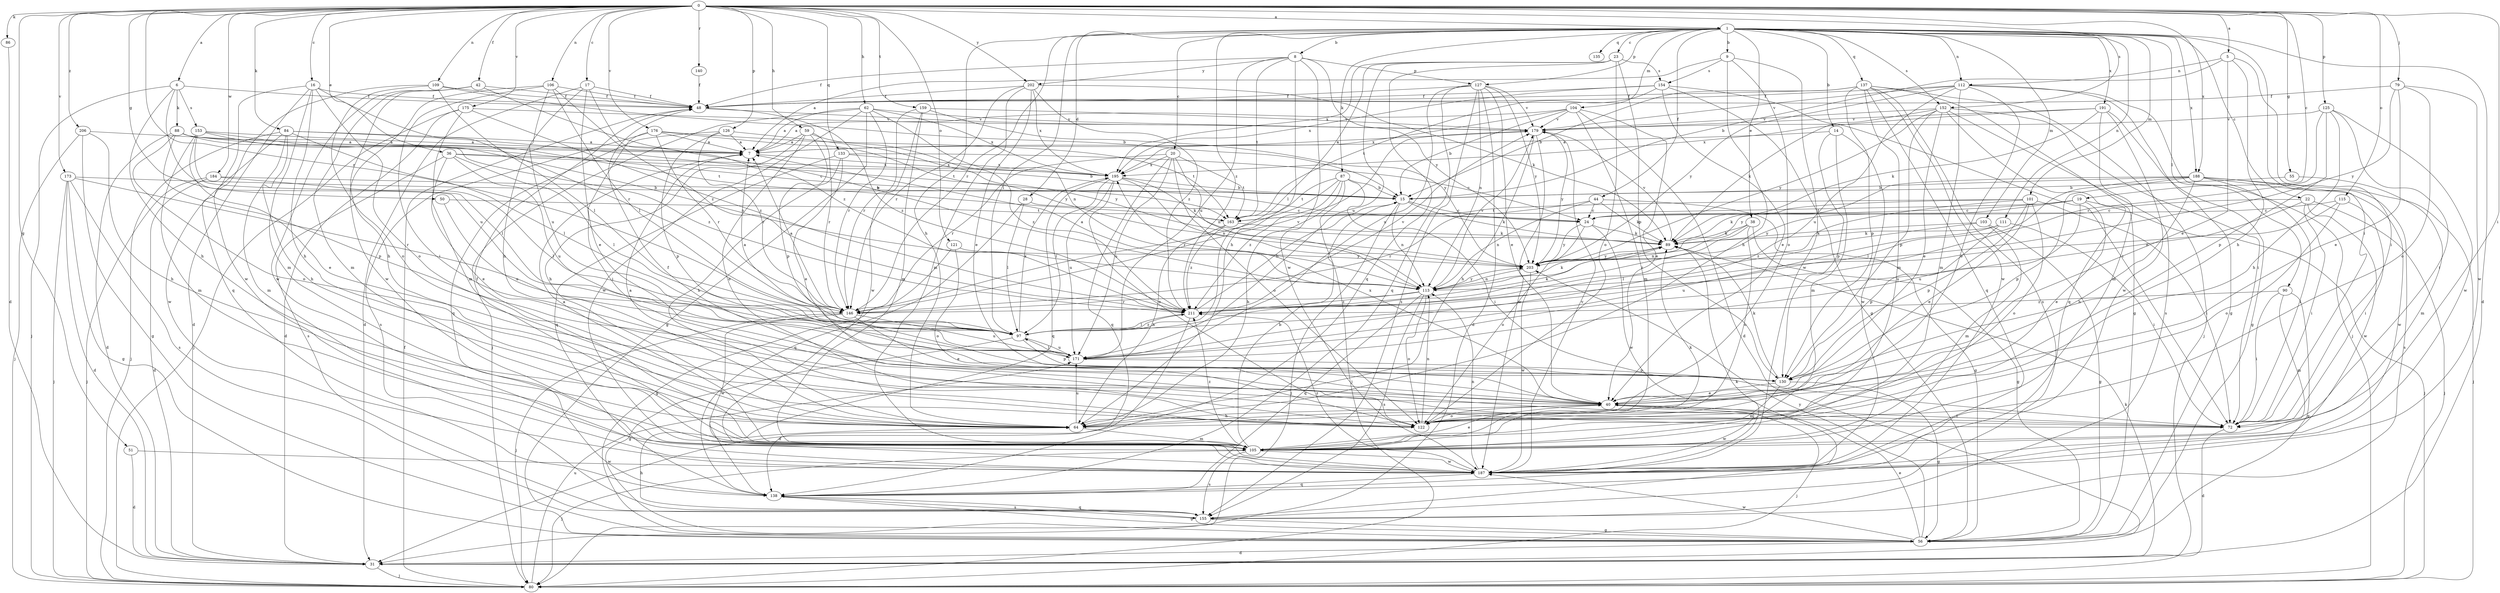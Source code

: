 strict digraph  {
0;
1;
5;
6;
7;
8;
9;
14;
15;
16;
17;
19;
20;
22;
23;
24;
28;
31;
36;
38;
40;
42;
44;
48;
50;
51;
55;
56;
59;
62;
64;
72;
79;
80;
84;
86;
87;
88;
89;
90;
97;
101;
103;
104;
105;
106;
109;
111;
112;
113;
115;
121;
122;
125;
126;
127;
130;
133;
135;
137;
138;
140;
146;
152;
153;
154;
155;
159;
163;
171;
173;
175;
176;
179;
184;
187;
188;
191;
195;
202;
203;
206;
211;
0 -> 1  [label=a];
0 -> 5  [label=a];
0 -> 6  [label=a];
0 -> 16  [label=c];
0 -> 17  [label=c];
0 -> 19  [label=c];
0 -> 36  [label=e];
0 -> 42  [label=f];
0 -> 50  [label=g];
0 -> 51  [label=g];
0 -> 55  [label=g];
0 -> 59  [label=h];
0 -> 62  [label=h];
0 -> 72  [label=i];
0 -> 79  [label=j];
0 -> 84  [label=k];
0 -> 86  [label=k];
0 -> 106  [label=n];
0 -> 109  [label=n];
0 -> 115  [label=o];
0 -> 121  [label=o];
0 -> 125  [label=p];
0 -> 126  [label=p];
0 -> 133  [label=q];
0 -> 140  [label=r];
0 -> 146  [label=r];
0 -> 152  [label=s];
0 -> 159  [label=t];
0 -> 173  [label=v];
0 -> 175  [label=v];
0 -> 176  [label=v];
0 -> 184  [label=w];
0 -> 188  [label=x];
0 -> 202  [label=y];
0 -> 206  [label=z];
1 -> 8  [label=b];
1 -> 9  [label=b];
1 -> 14  [label=b];
1 -> 20  [label=c];
1 -> 22  [label=c];
1 -> 23  [label=c];
1 -> 28  [label=d];
1 -> 31  [label=d];
1 -> 38  [label=e];
1 -> 44  [label=f];
1 -> 64  [label=h];
1 -> 72  [label=i];
1 -> 87  [label=k];
1 -> 90  [label=l];
1 -> 97  [label=l];
1 -> 101  [label=m];
1 -> 103  [label=m];
1 -> 104  [label=m];
1 -> 111  [label=n];
1 -> 112  [label=n];
1 -> 127  [label=p];
1 -> 135  [label=q];
1 -> 137  [label=q];
1 -> 146  [label=r];
1 -> 152  [label=s];
1 -> 188  [label=x];
1 -> 191  [label=x];
1 -> 211  [label=z];
5 -> 15  [label=b];
5 -> 40  [label=e];
5 -> 64  [label=h];
5 -> 72  [label=i];
5 -> 112  [label=n];
6 -> 48  [label=f];
6 -> 64  [label=h];
6 -> 80  [label=j];
6 -> 88  [label=k];
6 -> 153  [label=s];
6 -> 171  [label=u];
7 -> 195  [label=x];
8 -> 48  [label=f];
8 -> 64  [label=h];
8 -> 127  [label=p];
8 -> 163  [label=t];
8 -> 171  [label=u];
8 -> 187  [label=w];
8 -> 202  [label=y];
8 -> 203  [label=y];
9 -> 7  [label=a];
9 -> 64  [label=h];
9 -> 122  [label=o];
9 -> 154  [label=s];
9 -> 187  [label=w];
14 -> 7  [label=a];
14 -> 105  [label=m];
14 -> 130  [label=p];
14 -> 187  [label=w];
15 -> 24  [label=c];
15 -> 80  [label=j];
15 -> 89  [label=k];
15 -> 113  [label=n];
16 -> 31  [label=d];
16 -> 48  [label=f];
16 -> 64  [label=h];
16 -> 105  [label=m];
16 -> 122  [label=o];
16 -> 146  [label=r];
16 -> 187  [label=w];
17 -> 31  [label=d];
17 -> 40  [label=e];
17 -> 48  [label=f];
17 -> 64  [label=h];
17 -> 211  [label=z];
19 -> 24  [label=c];
19 -> 40  [label=e];
19 -> 80  [label=j];
19 -> 163  [label=t];
19 -> 171  [label=u];
19 -> 203  [label=y];
20 -> 113  [label=n];
20 -> 122  [label=o];
20 -> 138  [label=q];
20 -> 146  [label=r];
20 -> 163  [label=t];
20 -> 171  [label=u];
20 -> 195  [label=x];
22 -> 24  [label=c];
22 -> 72  [label=i];
22 -> 80  [label=j];
22 -> 171  [label=u];
22 -> 187  [label=w];
23 -> 97  [label=l];
23 -> 122  [label=o];
23 -> 130  [label=p];
23 -> 138  [label=q];
23 -> 154  [label=s];
23 -> 171  [label=u];
23 -> 195  [label=x];
24 -> 89  [label=k];
24 -> 122  [label=o];
24 -> 187  [label=w];
24 -> 203  [label=y];
28 -> 24  [label=c];
28 -> 97  [label=l];
28 -> 138  [label=q];
31 -> 80  [label=j];
31 -> 89  [label=k];
36 -> 15  [label=b];
36 -> 40  [label=e];
36 -> 97  [label=l];
36 -> 155  [label=s];
36 -> 171  [label=u];
36 -> 195  [label=x];
38 -> 56  [label=g];
38 -> 89  [label=k];
38 -> 113  [label=n];
38 -> 122  [label=o];
38 -> 211  [label=z];
40 -> 64  [label=h];
40 -> 72  [label=i];
40 -> 80  [label=j];
40 -> 122  [label=o];
40 -> 187  [label=w];
40 -> 195  [label=x];
42 -> 48  [label=f];
42 -> 64  [label=h];
42 -> 105  [label=m];
42 -> 113  [label=n];
42 -> 187  [label=w];
44 -> 24  [label=c];
44 -> 56  [label=g];
44 -> 89  [label=k];
44 -> 113  [label=n];
44 -> 146  [label=r];
48 -> 179  [label=v];
48 -> 211  [label=z];
50 -> 163  [label=t];
50 -> 171  [label=u];
51 -> 31  [label=d];
51 -> 187  [label=w];
55 -> 15  [label=b];
55 -> 105  [label=m];
56 -> 31  [label=d];
56 -> 40  [label=e];
56 -> 187  [label=w];
56 -> 203  [label=y];
59 -> 7  [label=a];
59 -> 64  [label=h];
59 -> 122  [label=o];
59 -> 130  [label=p];
59 -> 146  [label=r];
59 -> 211  [label=z];
62 -> 7  [label=a];
62 -> 56  [label=g];
62 -> 80  [label=j];
62 -> 113  [label=n];
62 -> 146  [label=r];
62 -> 179  [label=v];
62 -> 187  [label=w];
62 -> 195  [label=x];
64 -> 105  [label=m];
64 -> 171  [label=u];
72 -> 31  [label=d];
72 -> 48  [label=f];
79 -> 40  [label=e];
79 -> 48  [label=f];
79 -> 122  [label=o];
79 -> 187  [label=w];
79 -> 203  [label=y];
80 -> 48  [label=f];
80 -> 171  [label=u];
84 -> 7  [label=a];
84 -> 64  [label=h];
84 -> 80  [label=j];
84 -> 97  [label=l];
84 -> 105  [label=m];
84 -> 163  [label=t];
84 -> 187  [label=w];
86 -> 31  [label=d];
87 -> 15  [label=b];
87 -> 64  [label=h];
87 -> 72  [label=i];
87 -> 80  [label=j];
87 -> 146  [label=r];
87 -> 163  [label=t];
87 -> 211  [label=z];
88 -> 7  [label=a];
88 -> 24  [label=c];
88 -> 31  [label=d];
88 -> 122  [label=o];
88 -> 130  [label=p];
88 -> 211  [label=z];
89 -> 179  [label=v];
89 -> 203  [label=y];
90 -> 56  [label=g];
90 -> 72  [label=i];
90 -> 105  [label=m];
90 -> 211  [label=z];
97 -> 7  [label=a];
97 -> 56  [label=g];
97 -> 130  [label=p];
97 -> 171  [label=u];
97 -> 195  [label=x];
97 -> 211  [label=z];
101 -> 40  [label=e];
101 -> 72  [label=i];
101 -> 89  [label=k];
101 -> 122  [label=o];
101 -> 130  [label=p];
101 -> 163  [label=t];
101 -> 211  [label=z];
103 -> 56  [label=g];
103 -> 89  [label=k];
103 -> 97  [label=l];
103 -> 105  [label=m];
104 -> 7  [label=a];
104 -> 15  [label=b];
104 -> 31  [label=d];
104 -> 40  [label=e];
104 -> 105  [label=m];
104 -> 179  [label=v];
104 -> 195  [label=x];
105 -> 7  [label=a];
105 -> 15  [label=b];
105 -> 40  [label=e];
105 -> 48  [label=f];
105 -> 80  [label=j];
105 -> 89  [label=k];
105 -> 155  [label=s];
105 -> 187  [label=w];
105 -> 211  [label=z];
106 -> 48  [label=f];
106 -> 72  [label=i];
106 -> 97  [label=l];
106 -> 171  [label=u];
106 -> 187  [label=w];
106 -> 211  [label=z];
109 -> 15  [label=b];
109 -> 48  [label=f];
109 -> 97  [label=l];
109 -> 122  [label=o];
109 -> 138  [label=q];
111 -> 72  [label=i];
111 -> 89  [label=k];
111 -> 130  [label=p];
111 -> 171  [label=u];
112 -> 48  [label=f];
112 -> 56  [label=g];
112 -> 80  [label=j];
112 -> 105  [label=m];
112 -> 122  [label=o];
112 -> 171  [label=u];
112 -> 179  [label=v];
112 -> 203  [label=y];
113 -> 7  [label=a];
113 -> 89  [label=k];
113 -> 122  [label=o];
113 -> 138  [label=q];
113 -> 146  [label=r];
113 -> 155  [label=s];
113 -> 179  [label=v];
113 -> 203  [label=y];
113 -> 211  [label=z];
115 -> 24  [label=c];
115 -> 72  [label=i];
115 -> 113  [label=n];
115 -> 122  [label=o];
121 -> 56  [label=g];
121 -> 122  [label=o];
121 -> 203  [label=y];
122 -> 7  [label=a];
122 -> 113  [label=n];
125 -> 64  [label=h];
125 -> 72  [label=i];
125 -> 130  [label=p];
125 -> 146  [label=r];
125 -> 179  [label=v];
125 -> 187  [label=w];
126 -> 7  [label=a];
126 -> 130  [label=p];
126 -> 138  [label=q];
126 -> 146  [label=r];
126 -> 203  [label=y];
127 -> 31  [label=d];
127 -> 40  [label=e];
127 -> 48  [label=f];
127 -> 113  [label=n];
127 -> 138  [label=q];
127 -> 155  [label=s];
127 -> 171  [label=u];
127 -> 179  [label=v];
127 -> 203  [label=y];
130 -> 40  [label=e];
130 -> 56  [label=g];
130 -> 89  [label=k];
130 -> 105  [label=m];
133 -> 24  [label=c];
133 -> 40  [label=e];
133 -> 64  [label=h];
133 -> 138  [label=q];
133 -> 195  [label=x];
137 -> 15  [label=b];
137 -> 48  [label=f];
137 -> 56  [label=g];
137 -> 80  [label=j];
137 -> 105  [label=m];
137 -> 130  [label=p];
137 -> 138  [label=q];
137 -> 155  [label=s];
137 -> 187  [label=w];
138 -> 56  [label=g];
138 -> 155  [label=s];
140 -> 48  [label=f];
146 -> 7  [label=a];
146 -> 40  [label=e];
146 -> 80  [label=j];
146 -> 171  [label=u];
146 -> 179  [label=v];
146 -> 187  [label=w];
152 -> 40  [label=e];
152 -> 72  [label=i];
152 -> 89  [label=k];
152 -> 130  [label=p];
152 -> 138  [label=q];
152 -> 155  [label=s];
152 -> 179  [label=v];
152 -> 203  [label=y];
153 -> 7  [label=a];
153 -> 40  [label=e];
153 -> 97  [label=l];
153 -> 105  [label=m];
153 -> 113  [label=n];
153 -> 163  [label=t];
154 -> 40  [label=e];
154 -> 48  [label=f];
154 -> 56  [label=g];
154 -> 72  [label=i];
154 -> 163  [label=t];
154 -> 195  [label=x];
155 -> 56  [label=g];
155 -> 64  [label=h];
155 -> 89  [label=k];
155 -> 138  [label=q];
159 -> 105  [label=m];
159 -> 146  [label=r];
159 -> 179  [label=v];
159 -> 187  [label=w];
159 -> 203  [label=y];
163 -> 64  [label=h];
163 -> 89  [label=k];
163 -> 211  [label=z];
171 -> 97  [label=l];
171 -> 130  [label=p];
173 -> 15  [label=b];
173 -> 31  [label=d];
173 -> 56  [label=g];
173 -> 80  [label=j];
173 -> 146  [label=r];
173 -> 155  [label=s];
175 -> 31  [label=d];
175 -> 80  [label=j];
175 -> 105  [label=m];
175 -> 179  [label=v];
175 -> 211  [label=z];
176 -> 7  [label=a];
176 -> 72  [label=i];
176 -> 146  [label=r];
176 -> 155  [label=s];
176 -> 163  [label=t];
176 -> 203  [label=y];
179 -> 7  [label=a];
179 -> 64  [label=h];
179 -> 187  [label=w];
179 -> 203  [label=y];
184 -> 15  [label=b];
184 -> 31  [label=d];
184 -> 80  [label=j];
184 -> 97  [label=l];
187 -> 113  [label=n];
187 -> 138  [label=q];
187 -> 179  [label=v];
187 -> 211  [label=z];
188 -> 15  [label=b];
188 -> 64  [label=h];
188 -> 72  [label=i];
188 -> 80  [label=j];
188 -> 97  [label=l];
188 -> 130  [label=p];
188 -> 155  [label=s];
188 -> 187  [label=w];
188 -> 203  [label=y];
191 -> 56  [label=g];
191 -> 89  [label=k];
191 -> 105  [label=m];
191 -> 179  [label=v];
191 -> 187  [label=w];
191 -> 195  [label=x];
195 -> 15  [label=b];
195 -> 89  [label=k];
195 -> 97  [label=l];
195 -> 113  [label=n];
195 -> 122  [label=o];
195 -> 138  [label=q];
195 -> 171  [label=u];
202 -> 40  [label=e];
202 -> 48  [label=f];
202 -> 89  [label=k];
202 -> 105  [label=m];
202 -> 146  [label=r];
202 -> 195  [label=x];
202 -> 211  [label=z];
203 -> 113  [label=n];
203 -> 187  [label=w];
206 -> 7  [label=a];
206 -> 56  [label=g];
206 -> 64  [label=h];
206 -> 80  [label=j];
211 -> 15  [label=b];
211 -> 31  [label=d];
211 -> 89  [label=k];
211 -> 97  [label=l];
211 -> 179  [label=v];
}
